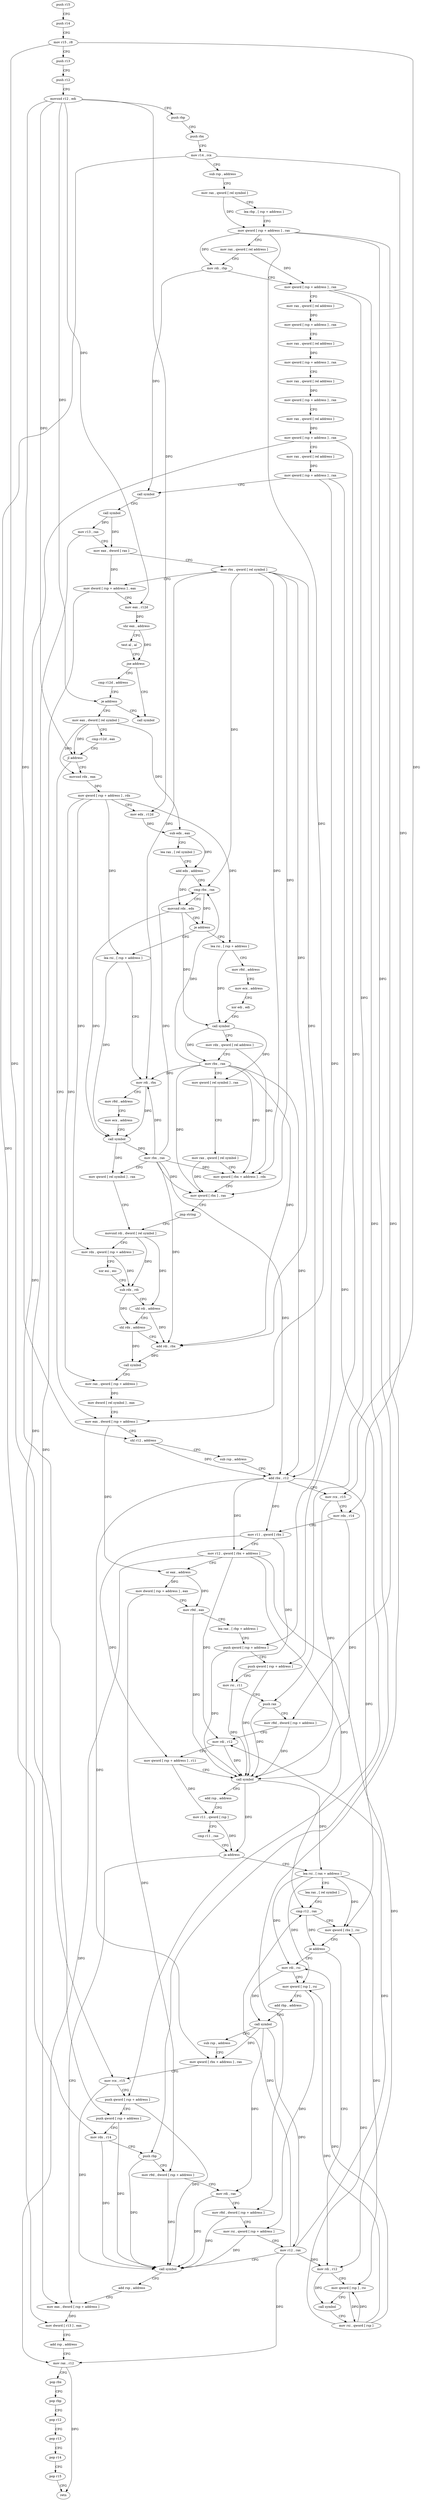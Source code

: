 digraph "func" {
"4232656" [label = "push r15" ]
"4232658" [label = "push r14" ]
"4232660" [label = "mov r15 , r8" ]
"4232663" [label = "push r13" ]
"4232665" [label = "push r12" ]
"4232667" [label = "movsxd r12 , edi" ]
"4232670" [label = "push rbp" ]
"4232671" [label = "push rbx" ]
"4232672" [label = "mov r14 , rcx" ]
"4232675" [label = "sub rsp , address" ]
"4232679" [label = "mov rax , qword [ rel symbol ]" ]
"4232686" [label = "lea rbp , [ rsp + address ]" ]
"4232691" [label = "mov qword [ rsp + address ] , rax" ]
"4232696" [label = "mov rax , qword [ rel address ]" ]
"4232703" [label = "mov rdi , rbp" ]
"4232706" [label = "mov qword [ rsp + address ] , rax" ]
"4232711" [label = "mov rax , qword [ rel address ]" ]
"4232718" [label = "mov qword [ rsp + address ] , rax" ]
"4232723" [label = "mov rax , qword [ rel address ]" ]
"4232730" [label = "mov qword [ rsp + address ] , rax" ]
"4232735" [label = "mov rax , qword [ rel address ]" ]
"4232742" [label = "mov qword [ rsp + address ] , rax" ]
"4232747" [label = "mov rax , qword [ rel address ]" ]
"4232754" [label = "mov qword [ rsp + address ] , rax" ]
"4232759" [label = "mov rax , qword [ rel address ]" ]
"4232766" [label = "mov qword [ rsp + address ] , rax" ]
"4232771" [label = "call symbol" ]
"4232776" [label = "call symbol" ]
"4232781" [label = "mov r13 , rax" ]
"4232784" [label = "mov eax , dword [ rax ]" ]
"4232786" [label = "mov rbx , qword [ rel symbol ]" ]
"4232793" [label = "mov dword [ rsp + address ] , eax" ]
"4232797" [label = "mov eax , r12d" ]
"4232800" [label = "shr eax , address" ]
"4232803" [label = "test al , al" ]
"4232805" [label = "jne address" ]
"4233227" [label = "call symbol" ]
"4232811" [label = "cmp r12d , address" ]
"4232818" [label = "je address" ]
"4232824" [label = "mov eax , dword [ rel symbol ]" ]
"4232830" [label = "cmp r12d , eax" ]
"4232833" [label = "jl address" ]
"4232948" [label = "mov eax , dword [ rsp + address ]" ]
"4232835" [label = "movsxd rdx , eax" ]
"4232952" [label = "shl r12 , address" ]
"4232956" [label = "sub rsp , address" ]
"4232960" [label = "add rbx , r12" ]
"4232963" [label = "mov rcx , r15" ]
"4232966" [label = "mov rdx , r14" ]
"4232969" [label = "mov r11 , qword [ rbx ]" ]
"4232972" [label = "mov r12 , qword [ rbx + address ]" ]
"4232976" [label = "or eax , address" ]
"4232979" [label = "mov dword [ rsp + address ] , eax" ]
"4232983" [label = "mov r9d , eax" ]
"4232986" [label = "lea rax , [ rbp + address ]" ]
"4232990" [label = "push qword [ rsp + address ]" ]
"4232994" [label = "push qword [ rsp + address ]" ]
"4232998" [label = "mov rsi , r11" ]
"4233001" [label = "push rax" ]
"4233002" [label = "mov r8d , dword [ rsp + address ]" ]
"4233007" [label = "mov rdi , r12" ]
"4233010" [label = "mov qword [ rsp + address ] , r11" ]
"4233015" [label = "call symbol" ]
"4233020" [label = "add rsp , address" ]
"4233024" [label = "mov r11 , qword [ rsp ]" ]
"4233028" [label = "cmp r11 , rax" ]
"4233031" [label = "ja address" ]
"4233137" [label = "mov eax , dword [ rsp + address ]" ]
"4233033" [label = "lea rsi , [ rax + address ]" ]
"4232838" [label = "mov qword [ rsp + address ] , rdx" ]
"4232843" [label = "mov edx , r12d" ]
"4232846" [label = "sub edx , eax" ]
"4232848" [label = "lea rax , [ rel symbol ]" ]
"4232855" [label = "add edx , address" ]
"4232858" [label = "cmp rbx , rax" ]
"4232861" [label = "movsxd rdx , edx" ]
"4232864" [label = "je address" ]
"4233168" [label = "lea rsi , [ rsp + address ]" ]
"4232870" [label = "lea rsi , [ rsp + address ]" ]
"4233141" [label = "mov dword [ r13 ] , eax" ]
"4233145" [label = "add rsp , address" ]
"4233149" [label = "mov rax , r12" ]
"4233152" [label = "pop rbx" ]
"4233153" [label = "pop rbp" ]
"4233154" [label = "pop r12" ]
"4233156" [label = "pop r13" ]
"4233158" [label = "pop r14" ]
"4233160" [label = "pop r15" ]
"4233162" [label = "retn" ]
"4233037" [label = "lea rax , [ rel symbol ]" ]
"4233044" [label = "cmp r12 , rax" ]
"4233047" [label = "mov qword [ rbx ] , rsi" ]
"4233050" [label = "je address" ]
"4233068" [label = "mov rdi , rsi" ]
"4233052" [label = "mov rdi , r12" ]
"4233173" [label = "mov r8d , address" ]
"4233179" [label = "mov ecx , address" ]
"4233184" [label = "xor edi , edi" ]
"4233186" [label = "call symbol" ]
"4233191" [label = "mov rdx , qword [ rel address ]" ]
"4233198" [label = "mov rbx , rax" ]
"4233201" [label = "mov qword [ rel symbol ] , rax" ]
"4233208" [label = "mov rax , qword [ rel symbol ]" ]
"4233215" [label = "mov qword [ rbx + address ] , rdx" ]
"4233219" [label = "mov qword [ rbx ] , rax" ]
"4233222" [label = "jmp string" ]
"4232904" [label = "movsxd rdi , dword [ rel symbol ]" ]
"4232875" [label = "mov rdi , rbx" ]
"4232878" [label = "mov r8d , address" ]
"4232884" [label = "mov ecx , address" ]
"4232889" [label = "call symbol" ]
"4232894" [label = "mov rbx , rax" ]
"4232897" [label = "mov qword [ rel symbol ] , rax" ]
"4233071" [label = "mov qword [ rsp ] , rsi" ]
"4233075" [label = "add rbp , address" ]
"4233079" [label = "call symbol" ]
"4233084" [label = "sub rsp , address" ]
"4233088" [label = "mov qword [ rbx + address ] , rax" ]
"4233092" [label = "mov rcx , r15" ]
"4233095" [label = "push qword [ rsp + address ]" ]
"4233099" [label = "push qword [ rsp + address ]" ]
"4233103" [label = "mov rdx , r14" ]
"4233106" [label = "push rbp" ]
"4233107" [label = "mov r9d , dword [ rsp + address ]" ]
"4233112" [label = "mov rdi , rax" ]
"4233115" [label = "mov r8d , dword [ rsp + address ]" ]
"4233120" [label = "mov rsi , qword [ rsp + address ]" ]
"4233125" [label = "mov r12 , rax" ]
"4233128" [label = "call symbol" ]
"4233133" [label = "add rsp , address" ]
"4233055" [label = "mov qword [ rsp ] , rsi" ]
"4233059" [label = "call symbol" ]
"4233064" [label = "mov rsi , qword [ rsp ]" ]
"4232911" [label = "mov rdx , qword [ rsp + address ]" ]
"4232916" [label = "xor esi , esi" ]
"4232918" [label = "sub rdx , rdi" ]
"4232921" [label = "shl rdi , address" ]
"4232925" [label = "shl rdx , address" ]
"4232929" [label = "add rdi , rbx" ]
"4232932" [label = "call symbol" ]
"4232937" [label = "mov rax , qword [ rsp + address ]" ]
"4232942" [label = "mov dword [ rel symbol ] , eax" ]
"4232656" -> "4232658" [ label = "CFG" ]
"4232658" -> "4232660" [ label = "CFG" ]
"4232660" -> "4232663" [ label = "CFG" ]
"4232660" -> "4232963" [ label = "DFG" ]
"4232660" -> "4233092" [ label = "DFG" ]
"4232663" -> "4232665" [ label = "CFG" ]
"4232665" -> "4232667" [ label = "CFG" ]
"4232667" -> "4232670" [ label = "CFG" ]
"4232667" -> "4232797" [ label = "DFG" ]
"4232667" -> "4232818" [ label = "DFG" ]
"4232667" -> "4232833" [ label = "DFG" ]
"4232667" -> "4232952" [ label = "DFG" ]
"4232667" -> "4232843" [ label = "DFG" ]
"4232670" -> "4232671" [ label = "CFG" ]
"4232671" -> "4232672" [ label = "CFG" ]
"4232672" -> "4232675" [ label = "CFG" ]
"4232672" -> "4232966" [ label = "DFG" ]
"4232672" -> "4233103" [ label = "DFG" ]
"4232675" -> "4232679" [ label = "CFG" ]
"4232679" -> "4232686" [ label = "CFG" ]
"4232679" -> "4232691" [ label = "DFG" ]
"4232686" -> "4232691" [ label = "CFG" ]
"4232691" -> "4232696" [ label = "CFG" ]
"4232691" -> "4232948" [ label = "DFG" ]
"4232691" -> "4233002" [ label = "DFG" ]
"4232691" -> "4233115" [ label = "DFG" ]
"4232691" -> "4232703" [ label = "DFG" ]
"4232696" -> "4232703" [ label = "CFG" ]
"4232696" -> "4232706" [ label = "DFG" ]
"4232703" -> "4232706" [ label = "CFG" ]
"4232703" -> "4232771" [ label = "DFG" ]
"4232706" -> "4232711" [ label = "CFG" ]
"4232706" -> "4233001" [ label = "DFG" ]
"4232706" -> "4233106" [ label = "DFG" ]
"4232711" -> "4232718" [ label = "DFG" ]
"4232718" -> "4232723" [ label = "CFG" ]
"4232723" -> "4232730" [ label = "DFG" ]
"4232730" -> "4232735" [ label = "CFG" ]
"4232735" -> "4232742" [ label = "DFG" ]
"4232742" -> "4232747" [ label = "CFG" ]
"4232747" -> "4232754" [ label = "DFG" ]
"4232754" -> "4232759" [ label = "CFG" ]
"4232754" -> "4232994" [ label = "DFG" ]
"4232754" -> "4233099" [ label = "DFG" ]
"4232759" -> "4232766" [ label = "DFG" ]
"4232766" -> "4232771" [ label = "CFG" ]
"4232766" -> "4232990" [ label = "DFG" ]
"4232766" -> "4233095" [ label = "DFG" ]
"4232771" -> "4232776" [ label = "CFG" ]
"4232776" -> "4232781" [ label = "DFG" ]
"4232776" -> "4232784" [ label = "DFG" ]
"4232781" -> "4232784" [ label = "CFG" ]
"4232781" -> "4233141" [ label = "DFG" ]
"4232784" -> "4232786" [ label = "CFG" ]
"4232784" -> "4232793" [ label = "DFG" ]
"4232786" -> "4232793" [ label = "CFG" ]
"4232786" -> "4232960" [ label = "DFG" ]
"4232786" -> "4232858" [ label = "DFG" ]
"4232786" -> "4233215" [ label = "DFG" ]
"4232786" -> "4233219" [ label = "DFG" ]
"4232786" -> "4232875" [ label = "DFG" ]
"4232786" -> "4232929" [ label = "DFG" ]
"4232793" -> "4232797" [ label = "CFG" ]
"4232793" -> "4233137" [ label = "DFG" ]
"4232797" -> "4232800" [ label = "DFG" ]
"4232800" -> "4232803" [ label = "CFG" ]
"4232800" -> "4232805" [ label = "DFG" ]
"4232803" -> "4232805" [ label = "CFG" ]
"4232805" -> "4233227" [ label = "CFG" ]
"4232805" -> "4232811" [ label = "CFG" ]
"4232811" -> "4232818" [ label = "CFG" ]
"4232818" -> "4233227" [ label = "CFG" ]
"4232818" -> "4232824" [ label = "CFG" ]
"4232824" -> "4232830" [ label = "CFG" ]
"4232824" -> "4232833" [ label = "DFG" ]
"4232824" -> "4232835" [ label = "DFG" ]
"4232824" -> "4232846" [ label = "DFG" ]
"4232830" -> "4232833" [ label = "CFG" ]
"4232833" -> "4232948" [ label = "CFG" ]
"4232833" -> "4232835" [ label = "CFG" ]
"4232948" -> "4232952" [ label = "CFG" ]
"4232948" -> "4232976" [ label = "DFG" ]
"4232835" -> "4232838" [ label = "DFG" ]
"4232952" -> "4232956" [ label = "CFG" ]
"4232952" -> "4232960" [ label = "DFG" ]
"4232956" -> "4232960" [ label = "CFG" ]
"4232960" -> "4232963" [ label = "CFG" ]
"4232960" -> "4232969" [ label = "DFG" ]
"4232960" -> "4232972" [ label = "DFG" ]
"4232960" -> "4233047" [ label = "DFG" ]
"4232960" -> "4233088" [ label = "DFG" ]
"4232963" -> "4232966" [ label = "CFG" ]
"4232963" -> "4233015" [ label = "DFG" ]
"4232966" -> "4232969" [ label = "CFG" ]
"4232966" -> "4233015" [ label = "DFG" ]
"4232969" -> "4232972" [ label = "CFG" ]
"4232969" -> "4232998" [ label = "DFG" ]
"4232969" -> "4233010" [ label = "DFG" ]
"4232972" -> "4232976" [ label = "CFG" ]
"4232972" -> "4233007" [ label = "DFG" ]
"4232972" -> "4233149" [ label = "DFG" ]
"4232972" -> "4233044" [ label = "DFG" ]
"4232972" -> "4233052" [ label = "DFG" ]
"4232976" -> "4232979" [ label = "DFG" ]
"4232976" -> "4232983" [ label = "DFG" ]
"4232979" -> "4232983" [ label = "CFG" ]
"4232979" -> "4233107" [ label = "DFG" ]
"4232983" -> "4232986" [ label = "CFG" ]
"4232983" -> "4233015" [ label = "DFG" ]
"4232986" -> "4232990" [ label = "CFG" ]
"4232990" -> "4232994" [ label = "CFG" ]
"4232990" -> "4233015" [ label = "DFG" ]
"4232994" -> "4232998" [ label = "CFG" ]
"4232994" -> "4233015" [ label = "DFG" ]
"4232998" -> "4233001" [ label = "CFG" ]
"4232998" -> "4233015" [ label = "DFG" ]
"4233001" -> "4233002" [ label = "CFG" ]
"4233001" -> "4233015" [ label = "DFG" ]
"4233002" -> "4233007" [ label = "CFG" ]
"4233002" -> "4233015" [ label = "DFG" ]
"4233007" -> "4233010" [ label = "CFG" ]
"4233007" -> "4233015" [ label = "DFG" ]
"4233010" -> "4233015" [ label = "CFG" ]
"4233010" -> "4233024" [ label = "DFG" ]
"4233015" -> "4233020" [ label = "CFG" ]
"4233015" -> "4233031" [ label = "DFG" ]
"4233015" -> "4233033" [ label = "DFG" ]
"4233020" -> "4233024" [ label = "CFG" ]
"4233024" -> "4233028" [ label = "CFG" ]
"4233024" -> "4233031" [ label = "DFG" ]
"4233028" -> "4233031" [ label = "CFG" ]
"4233031" -> "4233137" [ label = "CFG" ]
"4233031" -> "4233033" [ label = "CFG" ]
"4233137" -> "4233141" [ label = "DFG" ]
"4233033" -> "4233037" [ label = "CFG" ]
"4233033" -> "4233047" [ label = "DFG" ]
"4233033" -> "4233068" [ label = "DFG" ]
"4233033" -> "4233071" [ label = "DFG" ]
"4233033" -> "4233055" [ label = "DFG" ]
"4232838" -> "4232843" [ label = "CFG" ]
"4232838" -> "4232911" [ label = "DFG" ]
"4232838" -> "4232937" [ label = "DFG" ]
"4232838" -> "4233168" [ label = "DFG" ]
"4232838" -> "4232870" [ label = "DFG" ]
"4232843" -> "4232846" [ label = "DFG" ]
"4232846" -> "4232848" [ label = "CFG" ]
"4232846" -> "4232855" [ label = "DFG" ]
"4232848" -> "4232855" [ label = "CFG" ]
"4232855" -> "4232858" [ label = "CFG" ]
"4232855" -> "4232861" [ label = "DFG" ]
"4232858" -> "4232861" [ label = "CFG" ]
"4232858" -> "4232864" [ label = "DFG" ]
"4232861" -> "4232864" [ label = "CFG" ]
"4232861" -> "4233186" [ label = "DFG" ]
"4232861" -> "4232889" [ label = "DFG" ]
"4232864" -> "4233168" [ label = "CFG" ]
"4232864" -> "4232870" [ label = "CFG" ]
"4233168" -> "4233173" [ label = "CFG" ]
"4233168" -> "4233186" [ label = "DFG" ]
"4232870" -> "4232875" [ label = "CFG" ]
"4232870" -> "4232889" [ label = "DFG" ]
"4233141" -> "4233145" [ label = "CFG" ]
"4233145" -> "4233149" [ label = "CFG" ]
"4233149" -> "4233152" [ label = "CFG" ]
"4233149" -> "4233162" [ label = "DFG" ]
"4233152" -> "4233153" [ label = "CFG" ]
"4233153" -> "4233154" [ label = "CFG" ]
"4233154" -> "4233156" [ label = "CFG" ]
"4233156" -> "4233158" [ label = "CFG" ]
"4233158" -> "4233160" [ label = "CFG" ]
"4233160" -> "4233162" [ label = "CFG" ]
"4233037" -> "4233044" [ label = "CFG" ]
"4233044" -> "4233047" [ label = "CFG" ]
"4233044" -> "4233050" [ label = "DFG" ]
"4233047" -> "4233050" [ label = "CFG" ]
"4233050" -> "4233068" [ label = "CFG" ]
"4233050" -> "4233052" [ label = "CFG" ]
"4233068" -> "4233071" [ label = "CFG" ]
"4233068" -> "4233079" [ label = "DFG" ]
"4233052" -> "4233055" [ label = "CFG" ]
"4233052" -> "4233059" [ label = "DFG" ]
"4233173" -> "4233179" [ label = "CFG" ]
"4233179" -> "4233184" [ label = "CFG" ]
"4233184" -> "4233186" [ label = "CFG" ]
"4233186" -> "4233191" [ label = "CFG" ]
"4233186" -> "4233198" [ label = "DFG" ]
"4233186" -> "4233201" [ label = "DFG" ]
"4233191" -> "4233198" [ label = "CFG" ]
"4233191" -> "4233215" [ label = "DFG" ]
"4233198" -> "4233201" [ label = "CFG" ]
"4233198" -> "4232858" [ label = "DFG" ]
"4233198" -> "4232960" [ label = "DFG" ]
"4233198" -> "4233215" [ label = "DFG" ]
"4233198" -> "4233219" [ label = "DFG" ]
"4233198" -> "4232875" [ label = "DFG" ]
"4233198" -> "4232929" [ label = "DFG" ]
"4233201" -> "4233208" [ label = "CFG" ]
"4233208" -> "4233215" [ label = "CFG" ]
"4233208" -> "4233219" [ label = "DFG" ]
"4233215" -> "4233219" [ label = "CFG" ]
"4233219" -> "4233222" [ label = "CFG" ]
"4233222" -> "4232904" [ label = "CFG" ]
"4232904" -> "4232911" [ label = "CFG" ]
"4232904" -> "4232918" [ label = "DFG" ]
"4232904" -> "4232921" [ label = "DFG" ]
"4232875" -> "4232878" [ label = "CFG" ]
"4232875" -> "4232889" [ label = "DFG" ]
"4232878" -> "4232884" [ label = "CFG" ]
"4232884" -> "4232889" [ label = "CFG" ]
"4232889" -> "4232894" [ label = "DFG" ]
"4232889" -> "4232897" [ label = "DFG" ]
"4232894" -> "4232897" [ label = "CFG" ]
"4232894" -> "4232858" [ label = "DFG" ]
"4232894" -> "4232875" [ label = "DFG" ]
"4232894" -> "4232960" [ label = "DFG" ]
"4232894" -> "4233215" [ label = "DFG" ]
"4232894" -> "4233219" [ label = "DFG" ]
"4232894" -> "4232929" [ label = "DFG" ]
"4232897" -> "4232904" [ label = "CFG" ]
"4233071" -> "4233075" [ label = "CFG" ]
"4233071" -> "4233120" [ label = "DFG" ]
"4233075" -> "4233079" [ label = "CFG" ]
"4233079" -> "4233084" [ label = "CFG" ]
"4233079" -> "4233088" [ label = "DFG" ]
"4233079" -> "4233112" [ label = "DFG" ]
"4233079" -> "4233125" [ label = "DFG" ]
"4233084" -> "4233088" [ label = "CFG" ]
"4233088" -> "4233092" [ label = "CFG" ]
"4233092" -> "4233095" [ label = "CFG" ]
"4233092" -> "4233128" [ label = "DFG" ]
"4233095" -> "4233099" [ label = "CFG" ]
"4233095" -> "4233128" [ label = "DFG" ]
"4233099" -> "4233103" [ label = "CFG" ]
"4233099" -> "4233128" [ label = "DFG" ]
"4233103" -> "4233106" [ label = "CFG" ]
"4233103" -> "4233128" [ label = "DFG" ]
"4233106" -> "4233107" [ label = "CFG" ]
"4233106" -> "4233128" [ label = "DFG" ]
"4233107" -> "4233112" [ label = "CFG" ]
"4233107" -> "4233128" [ label = "DFG" ]
"4233112" -> "4233115" [ label = "CFG" ]
"4233112" -> "4233128" [ label = "DFG" ]
"4233115" -> "4233120" [ label = "CFG" ]
"4233115" -> "4233128" [ label = "DFG" ]
"4233120" -> "4233125" [ label = "CFG" ]
"4233120" -> "4233128" [ label = "DFG" ]
"4233125" -> "4233128" [ label = "CFG" ]
"4233125" -> "4233007" [ label = "DFG" ]
"4233125" -> "4233149" [ label = "DFG" ]
"4233125" -> "4233044" [ label = "DFG" ]
"4233125" -> "4233052" [ label = "DFG" ]
"4233128" -> "4233133" [ label = "CFG" ]
"4233133" -> "4233137" [ label = "CFG" ]
"4233055" -> "4233059" [ label = "CFG" ]
"4233055" -> "4233064" [ label = "DFG" ]
"4233059" -> "4233064" [ label = "CFG" ]
"4233064" -> "4233068" [ label = "DFG" ]
"4233064" -> "4233047" [ label = "DFG" ]
"4233064" -> "4233071" [ label = "DFG" ]
"4233064" -> "4233055" [ label = "DFG" ]
"4232911" -> "4232916" [ label = "CFG" ]
"4232911" -> "4232918" [ label = "DFG" ]
"4232916" -> "4232918" [ label = "CFG" ]
"4232918" -> "4232921" [ label = "CFG" ]
"4232918" -> "4232925" [ label = "DFG" ]
"4232921" -> "4232925" [ label = "CFG" ]
"4232921" -> "4232929" [ label = "DFG" ]
"4232925" -> "4232929" [ label = "CFG" ]
"4232925" -> "4232932" [ label = "DFG" ]
"4232929" -> "4232932" [ label = "DFG" ]
"4232932" -> "4232937" [ label = "CFG" ]
"4232937" -> "4232942" [ label = "DFG" ]
"4232942" -> "4232948" [ label = "CFG" ]
}
